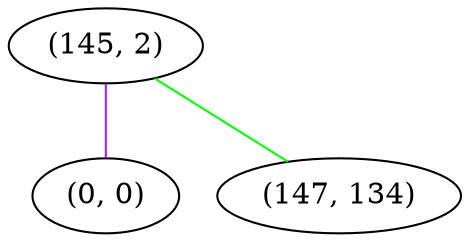 graph "" {
"(145, 2)";
"(0, 0)";
"(147, 134)";
"(145, 2)" -- "(0, 0)"  [color=purple, key=0, weight=4];
"(145, 2)" -- "(147, 134)"  [color=green, key=0, weight=2];
}
